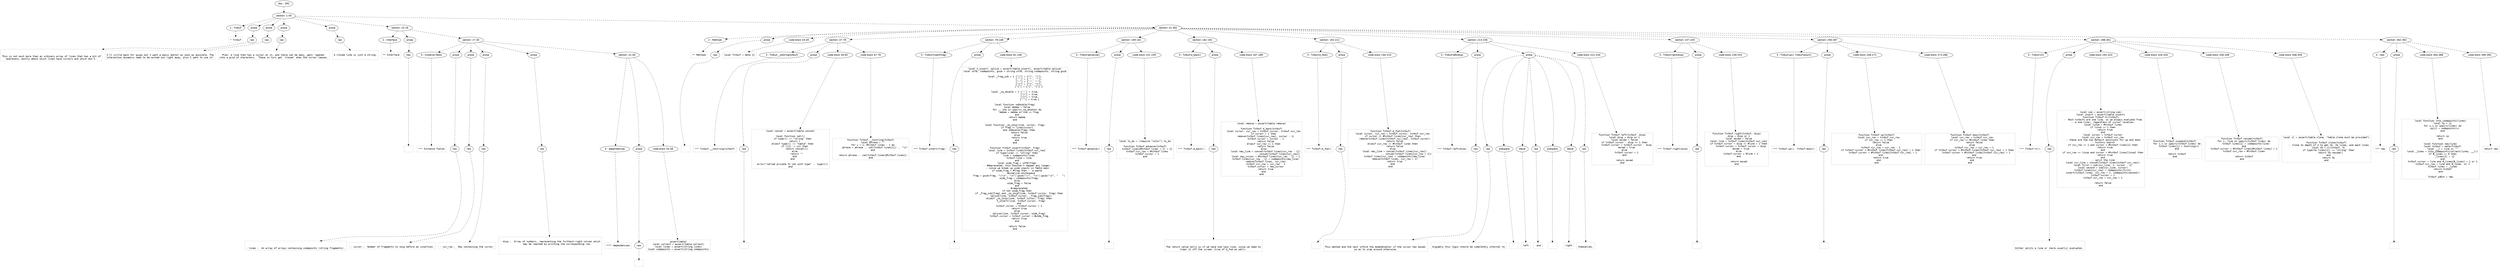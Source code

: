digraph lpegNode {

node [fontname=Helvetica]
edge [style=dashed]

doc_0 [label="doc - 392"]


doc_0 -> { section_1}
{rank=same; section_1}

section_1 [label="section: 1-40"]


// END RANK doc_0

section_1 -> { header_2 prose_3 prose_4 prose_5 prose_6 section_7 section_8}
{rank=same; header_2 prose_3 prose_4 prose_5 prose_6 section_7 section_8}

header_2 [label="1 : Txtbuf"]

prose_3 [label="prose"]

prose_4 [label="prose"]

prose_5 [label="prose"]

prose_6 [label="prose"]

section_7 [label="section: 15-16"]

section_8 [label="section: 41-361"]


// END RANK section_1

header_2 -> leaf_9
leaf_9  [color=Gray,shape=rectangle,fontname=Inconsolata,label="* Txtbuf"]
// END RANK header_2

prose_3 -> { raw_10}
{rank=same; raw_10}

raw_10 [label="raw"]


// END RANK prose_3

raw_10 -> leaf_11
leaf_11  [color=Gray,shape=rectangle,fontname=Inconsolata,label="

This is not much more than an ordinary array of lines that has a bit of
awareness, mostly about which lines have cursors and which don't.
"]
// END RANK raw_10

prose_4 -> { raw_12}
{rank=same; raw_12}

raw_12 [label="raw"]


// END RANK prose_4

raw_12 -> leaf_13
leaf_13  [color=Gray,shape=rectangle,fontname=Inconsolata,label="
I'll circle back for quipu but I want a basic editor as soon as possible. The
interaction dynamics need to be worked out right away, plus I want to use it!
"]
// END RANK raw_12

prose_5 -> { raw_14}
{rank=same; raw_14}

raw_14 [label="raw"]


// END RANK prose_5

raw_14 -> leaf_15
leaf_15  [color=Gray,shape=rectangle,fontname=Inconsolata,label="
Plan: A line that has a cursor on it, and there can be many, gets 'opened'
into a grid of characters.  These in turn get 'closed' when the cursor leaves.
"]
// END RANK raw_14

prose_6 -> { raw_16}
{rank=same; raw_16}

raw_16 [label="raw"]


// END RANK prose_6

raw_16 -> leaf_17
leaf_17  [color=Gray,shape=rectangle,fontname=Inconsolata,label="
A closed line is just a string.

"]
// END RANK raw_16

section_7 -> { header_18 prose_19 section_20}
{rank=same; header_18 prose_19 section_20}

header_18 [label="2 : Interface"]

prose_19 [label="prose"]

section_20 [label="section: 17-30"]


// END RANK section_7

header_18 -> leaf_21
leaf_21  [color=Gray,shape=rectangle,fontname=Inconsolata,label="** Interface"]
// END RANK header_18

prose_19 -> { raw_22}
{rank=same; raw_22}

raw_22 [label="raw"]


// END RANK prose_19

raw_22 -> leaf_23
leaf_23  [color=Gray,shape=rectangle,fontname=Inconsolata,label="
"]
// END RANK raw_22

section_20 -> { header_24 prose_25 prose_26 prose_27 prose_28 section_29}
{rank=same; header_24 prose_25 prose_26 prose_27 prose_28 section_29}

header_24 [label="3 : Instance fields"]

prose_25 [label="prose"]

prose_26 [label="prose"]

prose_27 [label="prose"]

prose_28 [label="prose"]

section_29 [label="section: 31-40"]


// END RANK section_20

header_24 -> leaf_30
leaf_30  [color=Gray,shape=rectangle,fontname=Inconsolata,label="*** Instance fields"]
// END RANK header_24

prose_25 -> { raw_31}
{rank=same; raw_31}

raw_31 [label="raw"]


// END RANK prose_25

raw_31 -> leaf_32
leaf_32  [color=Gray,shape=rectangle,fontname=Inconsolata,label="

- lines :  An array of arrays containing codepoints (string fragments).
"]
// END RANK raw_31

prose_26 -> { raw_33}
{rank=same; raw_33}

raw_33 [label="raw"]


// END RANK prose_26

raw_33 -> leaf_34
leaf_34  [color=Gray,shape=rectangle,fontname=Inconsolata,label="
- cursor :  Number of fragments to skip before an insertion.
"]
// END RANK raw_33

prose_27 -> { raw_35}
{rank=same; raw_35}

raw_35 [label="raw"]


// END RANK prose_27

raw_35 -> leaf_36
leaf_36  [color=Gray,shape=rectangle,fontname=Inconsolata,label="
- cur_row :  Row containing the cursor.
"]
// END RANK raw_35

prose_28 -> { raw_37}
{rank=same; raw_37}

raw_37 [label="raw"]


// END RANK prose_28

raw_37 -> leaf_38
leaf_38  [color=Gray,shape=rectangle,fontname=Inconsolata,label="
- disp :  Array of numbers, representing the furthest-right column which
          may be reached by printing the corresponding row.



"]
// END RANK raw_37

section_29 -> { header_39 prose_40 codeblock_41}
{rank=same; header_39 prose_40 codeblock_41}

header_39 [label="4 : dependencies"]

prose_40 [label="prose"]

codeblock_41 [label="code block 33-38"]


// END RANK section_29

header_39 -> leaf_42
leaf_42  [color=Gray,shape=rectangle,fontname=Inconsolata,label="**** dependencies"]
// END RANK header_39

prose_40 -> { raw_43}
{rank=same; raw_43}

raw_43 [label="raw"]


// END RANK prose_40

raw_43 -> leaf_44
leaf_44  [color=Gray,shape=rectangle,fontname=Inconsolata,label="
"]
// END RANK raw_43

codeblock_41 -> leaf_45
leaf_45  [color=Gray,shape=rectangle,fontname=Inconsolata,label="assert(meta)
local collect = assert(table.collect)
local lines = assert(string.lines)
local codepoints = assert(string.codepoints)"]
// END RANK codeblock_41

section_8 -> { header_46 prose_47 codeblock_48 section_49 section_50 section_51 section_52 section_53 section_54 section_55 section_56 section_57 section_58}
{rank=same; header_46 prose_47 codeblock_48 section_49 section_50 section_51 section_52 section_53 section_54 section_55 section_56 section_57 section_58}

header_46 [label="2 : Methods"]

prose_47 [label="prose"]

codeblock_48 [label="code block 43-45"]

section_49 [label="section: 47-78"]

section_50 [label="section: 79-148"]

section_51 [label="section: 149-161"]

section_52 [label="section: 162-191"]

section_53 [label="section: 192-212"]

section_54 [label="section: 213-236"]

section_55 [label="section: 237-255"]

section_56 [label="section: 256-287"]

section_57 [label="section: 288-361"]

section_58 [label="section: 362-392"]


// END RANK section_8

header_46 -> leaf_59
leaf_59  [color=Gray,shape=rectangle,fontname=Inconsolata,label="** Methods"]
// END RANK header_46

prose_47 -> { raw_60}
{rank=same; raw_60}

raw_60 [label="raw"]


// END RANK prose_47

raw_60 -> leaf_61
leaf_61  [color=Gray,shape=rectangle,fontname=Inconsolata,label="
"]
// END RANK raw_60

codeblock_48 -> leaf_62
leaf_62  [color=Gray,shape=rectangle,fontname=Inconsolata,label="local Txtbuf = meta {}"]
// END RANK codeblock_48

section_49 -> { header_63 prose_64 codeblock_65 codeblock_66}
{rank=same; header_63 prose_64 codeblock_65 codeblock_66}

header_63 [label="3 : Txtbuf.__tostring(txtbuf)"]

prose_64 [label="prose"]

codeblock_65 [label="code block 49-65"]

codeblock_66 [label="code block 67-76"]


// END RANK section_49

header_63 -> leaf_67
leaf_67  [color=Gray,shape=rectangle,fontname=Inconsolata,label="*** Txtbuf.__tostring(txtbuf)"]
// END RANK header_63

prose_64 -> { raw_68}
{rank=same; raw_68}

raw_68 [label="raw"]


// END RANK prose_64

raw_68 -> leaf_69
leaf_69  [color=Gray,shape=rectangle,fontname=Inconsolata,label="
"]
// END RANK raw_68

codeblock_65 -> leaf_70
leaf_70  [color=Gray,shape=rectangle,fontname=Inconsolata,label="local concat = assert(table.concat)

local function cat(l)
   if type(l) == \"string\" then
      return l
   elseif type(l) == \"table\" then
      if l[1] ~= nil then
         return concat(l)
      else
         return \"\"
      end
   end

   error(\"called private fn cat with type\" .. type(l))
end"]
// END RANK codeblock_65

codeblock_66 -> leaf_71
leaf_71  [color=Gray,shape=rectangle,fontname=Inconsolata,label="function Txtbuf.__tostring(txtbuf)
   local phrase = \"\"
   for i = 1, #txtbuf.lines - 1 do
      phrase = phrase .. cat(txtbuf.lines[i]) .. \"\\n\"
   end

   return phrase .. cat(txtbuf.lines[#txtbuf.lines])
end"]
// END RANK codeblock_66

section_50 -> { header_72 prose_73 codeblock_74}
{rank=same; header_72 prose_73 codeblock_74}

header_72 [label="3 : Txtbuf:insert(frag)"]

prose_73 [label="prose"]

codeblock_74 [label="code block 81-146"]


// END RANK section_50

header_72 -> leaf_75
leaf_75  [color=Gray,shape=rectangle,fontname=Inconsolata,label="*** Txtbuf:insert(frag)"]
// END RANK header_72

prose_73 -> { raw_76}
{rank=same; raw_76}

raw_76 [label="raw"]


// END RANK prose_73

raw_76 -> leaf_77
leaf_77  [color=Gray,shape=rectangle,fontname=Inconsolata,label="
"]
// END RANK raw_76

codeblock_74 -> leaf_78
leaf_78  [color=Gray,shape=rectangle,fontname=Inconsolata,label="local t_insert, splice = assert(table.insert), assert(table.splice)
local utf8, codepoints, gsub = string.utf8, string.codepoints, string.gsub

local _frag_sub = { [\"(\"] = {\"(\", \")\"},
                    ['\"'] = {'\"', '\"'},
                    [\"'\"] = {\"'\", \"'\"},
                    [\"{\"] = {\"{\", \"}\"},
                    [\"[\"] = {\"[\", \"]\"} }

local _no_double = { ['\"'] = true,
                     [\")\"] = true,
                     [\"}\"] = true,
                     [\"'\"] = true }

local function noDouble(frag)
   local mebbe = false
   for _, cha in ipairs(_no_double) do
      mebbe = mebbe or cha == frag
   end
   return mebbe
end

local function _no_skip(line, cursor, frag)
   if frag == line[cursor]
      and noDouble(frag) then
      return false
   else
      return true
   end
end

function Txtbuf.insert(txtbuf, frag)
   local line = txtbuf.lines[txtbuf.cur_row]
   if type(line) == \"string\" then
      line = codepoints(line)
      txtbuf.line = line
   end
   local wide_frag = utf8(frag)
   -- #deprecated, this shouldn't happen any longer,
   -- since we break up wide inputs in femto main
   if wide_frag < #frag then -- a paste
      -- Normalize whitespace
      frag = gsub(frag, \"\\r\\n\", \"\\n\"):gsub(\"\\r\", \"\\n\"):gsub(\"\\t\", \"   \")
      wide_frag = codepoints(frag)
   else
      wide_frag = false
   end
   -- #/deprecated
   if not wide_frag then
      if _frag_sub[frag] and _no_skip(line, txtbuf.cursor, frag) then
         splice(line, txtbuf.cursor, _frag_sub[frag])
      elseif _no_skip(line, txtbuf.cursor, frag) then
         t_insert(line, txtbuf.cursor, frag)
      end
      txtbuf.cursor = txtbuf.cursor + 1
      return true
   else
      splice(line, txtbuf.cursor, wide_frag)
      txtbuf.cursor = txtbuf.cursor + #wide_frag
      return true
   end

   return false
end"]
// END RANK codeblock_74

section_51 -> { header_79 prose_80 codeblock_81}
{rank=same; header_79 prose_80 codeblock_81}

header_79 [label="3 : Txtbuf:advance()"]

prose_80 [label="prose"]

codeblock_81 [label="code block 151-159"]


// END RANK section_51

header_79 -> leaf_82
leaf_82  [color=Gray,shape=rectangle,fontname=Inconsolata,label="*** Txtbuf:advance()"]
// END RANK header_79

prose_80 -> { raw_83}
{rank=same; raw_83}

raw_83 [label="raw"]


// END RANK prose_80

raw_83 -> leaf_84
leaf_84  [color=Gray,shape=rectangle,fontname=Inconsolata,label="
"]
// END RANK raw_83

codeblock_81 -> leaf_85
leaf_85  [color=Gray,shape=rectangle,fontname=Inconsolata,label="local ts_bw = (require \"color\").ts_bw

function Txtbuf.advance(txtbuf)
   txtbuf.lines[#txtbuf.lines + 1] = {}
   txtbuf.cur_row = #txtbuf.lines
   txtbuf.cursor = 1
end"]
// END RANK codeblock_81

section_52 -> { header_86 prose_87 codeblock_88}
{rank=same; header_86 prose_87 codeblock_88}

header_86 [label="3 : Txtbuf:d_back()"]

prose_87 [label="prose"]

codeblock_88 [label="code block 167-189"]


// END RANK section_52

header_86 -> leaf_89
leaf_89  [color=Gray,shape=rectangle,fontname=Inconsolata,label="*** Txtbuf:d_back()"]
// END RANK header_86

prose_87 -> { raw_90}
{rank=same; raw_90}

raw_90 [label="raw"]


// END RANK prose_87

raw_90 -> leaf_91
leaf_91  [color=Gray,shape=rectangle,fontname=Inconsolata,label="

The return value tells us if we have one less line, since we need to
clear it off the screen (true of d_fwd as well).
"]
// END RANK raw_90

codeblock_88 -> leaf_92
leaf_92  [color=Gray,shape=rectangle,fontname=Inconsolata,label="local remove = assert(table.remove)

function Txtbuf.d_back(txtbuf)
   local cursor, cur_row = txtbuf.cursor, txtbuf.cur_row
   if cursor > 1 then
      remove(txtbuf.lines[cur_row], cursor - 1)
      txtbuf.cursor = cursor - 1
      return false
   elseif cur_row == 1 then
      return false
   else
      local new_line = concat(txtbuf.lines[cur_row - 1])
                       .. concat(txtbuf.lines[cur_row])
      local new_cursor = #txtbuf.lines[cur_row - 1] + 1
      txtbuf.lines[cur_row - 1] = codepoints(new_line)
      remove(txtbuf.lines, cur_row)
      txtbuf.cur_row = cur_row - 1
      txtbuf.cursor = new_cursor
      return true
   end
end"]
// END RANK codeblock_88

section_53 -> { header_93 prose_94 codeblock_95}
{rank=same; header_93 prose_94 codeblock_95}

header_93 [label="3 : Txtbuf:d_fwd()"]

prose_94 [label="prose"]

codeblock_95 [label="code block 194-210"]


// END RANK section_53

header_93 -> leaf_96
leaf_96  [color=Gray,shape=rectangle,fontname=Inconsolata,label="*** Txtbuf:d_fwd()"]
// END RANK header_93

prose_94 -> { raw_97}
{rank=same; raw_97}

raw_97 [label="raw"]


// END RANK prose_94

raw_97 -> leaf_98
leaf_98  [color=Gray,shape=rectangle,fontname=Inconsolata,label="
"]
// END RANK raw_97

codeblock_95 -> leaf_99
leaf_99  [color=Gray,shape=rectangle,fontname=Inconsolata,label="function Txtbuf.d_fwd(txtbuf)
   local cursor, cur_row = txtbuf.cursor, txtbuf.cur_row
   if cursor <= #txtbuf.lines[cur_row] then
      remove(txtbuf.lines[txtbuf.cur_row], txtbuf.cursor)
      return false
   elseif cur_row == #txtbuf.lines then
      return false
   else
      local new_line = concat(txtbuf.lines[cur_row])
                       .. concat(txtbuf.lines[cur_row + 1])
      txtbuf.lines[cur_row] = codepoints(new_line)
      remove(txtbuf.lines, cur_row + 1)
      return true
   end
end"]
// END RANK codeblock_95

section_54 -> { header_100 prose_101 prose_102 codeblock_103}
{rank=same; header_100 prose_101 prose_102 codeblock_103}

header_100 [label="3 : Txtbuf:left(disp)"]

prose_101 [label="prose"]

prose_102 [label="prose"]

codeblock_103 [label="code block 221-234"]


// END RANK section_54

header_100 -> leaf_104
leaf_104  [color=Gray,shape=rectangle,fontname=Inconsolata,label="*** Txtbuf:left(disp)"]
// END RANK header_100

prose_101 -> { raw_105}
{rank=same; raw_105}

raw_105 [label="raw"]


// END RANK prose_101

raw_105 -> leaf_106
leaf_106  [color=Gray,shape=rectangle,fontname=Inconsolata,label="

This method and the next inform the modeSelektor if the cursor has moved,
so as to wrap around otherwise.
"]
// END RANK raw_105

prose_102 -> { raw_107 prespace_108 literal_109 raw_110 prespace_111 literal_112 raw_113}
{rank=same; raw_107 prespace_108 literal_109 raw_110 prespace_111 literal_112 raw_113}

raw_107 [label="raw"]

prespace_108 [label="prespace"]

literal_109 [label="literal"]

raw_110 [label="raw"]

prespace_111 [label="prespace"]

literal_112 [label="literal"]

raw_113 [label="raw"]


// END RANK prose_102

raw_107 -> leaf_114
leaf_114  [color=Gray,shape=rectangle,fontname=Inconsolata,label="
Arguably this logic should be completely internal to"]
// END RANK raw_107

prespace_108 -> leaf_115
leaf_115  [color=Gray,shape=rectangle,fontname=Inconsolata,label=" "]
// END RANK prespace_108

literal_109 -> leaf_116
leaf_116  [color=Gray,shape=rectangle,fontname=Inconsolata,label="left"]
// END RANK literal_109

raw_110 -> leaf_117
leaf_117  [color=Gray,shape=rectangle,fontname=Inconsolata,label=" and"]
// END RANK raw_110

prespace_111 -> leaf_118
leaf_118  [color=Gray,shape=rectangle,fontname=Inconsolata,label=" "]
// END RANK prespace_111

literal_112 -> leaf_119
leaf_119  [color=Gray,shape=rectangle,fontname=Inconsolata,label="right"]
// END RANK literal_112

raw_113 -> leaf_120
leaf_120  [color=Gray,shape=rectangle,fontname=Inconsolata,label="
themselves.
"]
// END RANK raw_113

codeblock_103 -> leaf_121
leaf_121  [color=Gray,shape=rectangle,fontname=Inconsolata,label="function Txtbuf.left(txtbuf, disp)
   local disp = disp or 1
   local moved = false
   if txtbuf.cursor - disp >= 1 then
      txtbuf.cursor = txtbuf.cursor - disp
      moved = true
   else
      txtbuf.cursor = 1
   end

   return moved
end"]
// END RANK codeblock_103

section_55 -> { header_122 prose_123 codeblock_124}
{rank=same; header_122 prose_123 codeblock_124}

header_122 [label="3 : Txtbuf:right(disp)"]

prose_123 [label="prose"]

codeblock_124 [label="code block 239-253"]


// END RANK section_55

header_122 -> leaf_125
leaf_125  [color=Gray,shape=rectangle,fontname=Inconsolata,label="*** Txtbuf:right(disp)"]
// END RANK header_122

prose_123 -> { raw_126}
{rank=same; raw_126}

raw_126 [label="raw"]


// END RANK prose_123

raw_126 -> leaf_127
leaf_127  [color=Gray,shape=rectangle,fontname=Inconsolata,label="
"]
// END RANK raw_126

codeblock_124 -> leaf_128
leaf_128  [color=Gray,shape=rectangle,fontname=Inconsolata,label="function Txtbuf.right(txtbuf, disp)
   disp = disp or 1
   local moved = false
   local line = txtbuf.lines[txtbuf.cur_row]
   if txtbuf.cursor + disp <= #line + 1 then
      txtbuf.cursor = txtbuf.cursor + disp
      moved = true
   else
      txtbuf.cursor = #line + 1
   end

   return moved
end"]
// END RANK codeblock_124

section_56 -> { header_129 prose_130 codeblock_131 codeblock_132}
{rank=same; header_129 prose_130 codeblock_131 codeblock_132}

header_129 [label="3 : Txtbuf:up(), Txtbuf:down()"]

prose_130 [label="prose"]

codeblock_131 [label="code block 258-271"]

codeblock_132 [label="code block 273-286"]


// END RANK section_56

header_129 -> leaf_133
leaf_133  [color=Gray,shape=rectangle,fontname=Inconsolata,label="*** Txtbuf:up(), Txtbuf:down()"]
// END RANK header_129

prose_130 -> { raw_134}
{rank=same; raw_134}

raw_134 [label="raw"]


// END RANK prose_130

raw_134 -> leaf_135
leaf_135  [color=Gray,shape=rectangle,fontname=Inconsolata,label="
"]
// END RANK raw_134

codeblock_131 -> leaf_136
leaf_136  [color=Gray,shape=rectangle,fontname=Inconsolata,label="function Txtbuf.up(txtbuf)
   local cur_row = txtbuf.cur_row
   if cur_row == 1 then
      return false
   else
      txtbuf.cur_row = cur_row - 1
      if txtbuf.cursor > #txtbuf.lines[txtbuf.cur_row] + 1 then
         txtbuf.cursor = #txtbuf.lines[txtbuf.cur_row] + 1
      end
      return true
   end
end"]
// END RANK codeblock_131

codeblock_132 -> leaf_137
leaf_137  [color=Gray,shape=rectangle,fontname=Inconsolata,label="function Txtbuf.down(txtbuf)
   local cur_row = txtbuf.cur_row
   if cur_row == #txtbuf.lines then
      return false
   else
      txtbuf.cur_row = cur_row + 1
      if txtbuf.cursor > #txtbuf.lines[txtbuf.cur_row] + 1 then
         txtbuf.cursor = #txtbuf.lines[txtbuf.cur_row] + 1
      end
      return true
   end
end"]
// END RANK codeblock_132

section_57 -> { header_138 prose_139 codeblock_140 codeblock_141 codeblock_142 codeblock_143}
{rank=same; header_138 prose_139 codeblock_140 codeblock_141 codeblock_142 codeblock_143}

header_138 [label="3 : Txtbuf:nl()"]

prose_139 [label="prose"]

codeblock_140 [label="code block 292-323"]

codeblock_141 [label="code block 326-334"]

codeblock_142 [label="code block 336-346"]

codeblock_143 [label="code block 348-359"]


// END RANK section_57

header_138 -> leaf_144
leaf_144  [color=Gray,shape=rectangle,fontname=Inconsolata,label="*** Txtbuf:nl()"]
// END RANK header_138

prose_139 -> { raw_145}
{rank=same; raw_145}

raw_145 [label="raw"]


// END RANK prose_139

raw_145 -> leaf_146
leaf_146  [color=Gray,shape=rectangle,fontname=Inconsolata,label="

Either splits a line or (more usually) evaluates.
"]
// END RANK raw_145

codeblock_140 -> leaf_147
leaf_147  [color=Gray,shape=rectangle,fontname=Inconsolata,label="local sub = assert(string.sub)
local insert = assert(table.insert)
function Txtbuf.nl(txtbuf)
   -- Most txtbufs are one line, so we always evaluate from
   -- a one-liner, regardless of cursor location.
   local linum = #txtbuf.lines
   if linum == 1 then
      return true
   end
   local cursor = txtbuf.cursor
   local cur_row = txtbuf.cur_row
   -- these are the two default positions for up and down
   -- history search
   if cur_row == 1 and cursor > #txtbuf.lines[1] then
      return true
   end
   if cur_row == linum and cursor > #txtbuf.lines[linum] then
      return true
   end
   -- split the line
   local cur_line = concat(txtbuf.lines[txtbuf.cur_row])
   local first = sub(cur_line, 1, cursor - 1)
   local second = sub(cur_line, cursor)
   txtbuf.lines[cur_row] = codepoints(first)
   insert(txtbuf.lines, cur_row + 1, codepoints(second))
   txtbuf.cursor = 1
   txtbuf.cur_row = cur_row + 1

   return false
end"]
// END RANK codeblock_140

codeblock_141 -> leaf_148
leaf_148  [color=Gray,shape=rectangle,fontname=Inconsolata,label="function Txtbuf.suspend(txtbuf)
   for i,v in ipairs(txtbuf.lines) do
      txtbuf.lines[i] = tostring(v)
   end

   return txtbuf
end"]
// END RANK codeblock_141

codeblock_142 -> leaf_149
leaf_149  [color=Gray,shape=rectangle,fontname=Inconsolata,label="function Txtbuf.resume(txtbuf)
   for i, line in ipairs(txtbuf.lines) do
      txtbuf.lines[i] = codepoints(line)
   end
   txtbuf.cursor = #txtbuf.lines[#txtbuf.lines] + 1
   txtbuf.cur_row = #txtbuf.lines

   return txtbuf
end"]
// END RANK codeblock_142

codeblock_143 -> leaf_150
leaf_150  [color=Gray,shape=rectangle,fontname=Inconsolata,label="local cl = assert(table.clone, \"table.clone must be provided\")

function Txtbuf.clone(txtbuf)
   -- Clone to depth of 3 to get tb, tb.lines, and each lines
   local tb = cl(txtbuf, 3)
   if type(tb.lines[1]) == \"string\" then
      return tb:resume()
   end
   return tb
end"]
// END RANK codeblock_143

section_58 -> { header_151 prose_152 codeblock_153 codeblock_154}
{rank=same; header_151 prose_152 codeblock_153 codeblock_154}

header_151 [label="3 : new"]

prose_152 [label="prose"]

codeblock_153 [label="code block 364-388"]

codeblock_154 [label="code block 390-392"]


// END RANK section_58

header_151 -> leaf_155
leaf_155  [color=Gray,shape=rectangle,fontname=Inconsolata,label="*** new"]
// END RANK header_151

prose_152 -> { raw_156}
{rank=same; raw_156}

raw_156 [label="raw"]


// END RANK prose_152

raw_156 -> leaf_157
leaf_157  [color=Gray,shape=rectangle,fontname=Inconsolata,label="
"]
// END RANK raw_156

codeblock_153 -> leaf_158
leaf_158  [color=Gray,shape=rectangle,fontname=Inconsolata,label="local function into_codepoints(lines)
   local cp = {}
   for i,v in ipairs(lines) do
      cp[i] = codepoints(v)
   end

   return cp
end

local function new(line)
   local txtbuf = meta(Txtbuf)
   local __l = line or \"\"
   local _lines = into_codepoints(collect(lines, __l))
   if #_lines == 0 then
      _lines[1] = {}
   end
   txtbuf.cursor = line and #_lines[#_lines] + 1 or 1
   txtbuf.cur_row = line and #_lines  or 1
   txtbuf.lines = _lines
   return txtbuf
end

Txtbuf.idEst = new"]
// END RANK codeblock_153

codeblock_154 -> leaf_159
leaf_159  [color=Gray,shape=rectangle,fontname=Inconsolata,label="return new"]
// END RANK codeblock_154


}
